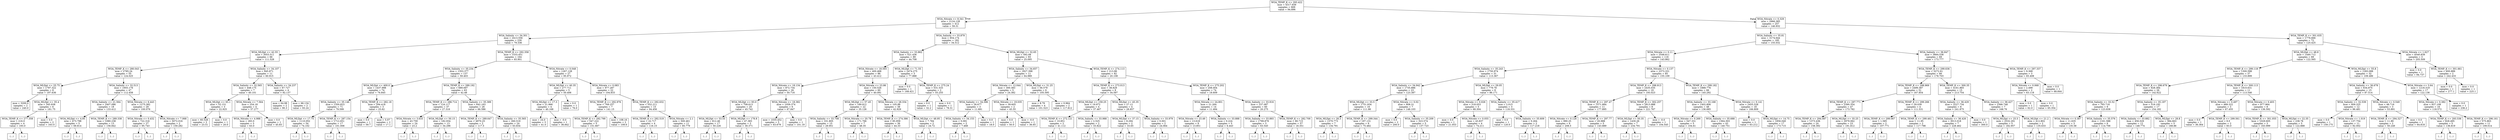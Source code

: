 digraph Tree {
node [shape=box] ;
0 [label="WOA_TEMP_K <= 293.422\nmse = 4317.939\nsamples = 669\nvalue = 94.896"] ;
1 [label="WOA_Nitrate <= 8.341\nmse = 2124.128\nsamples = 412\nvalue = 59.31"] ;
0 -> 1 [labeldistance=2.5, labelangle=45, headlabel="True"] ;
2 [label="WOA_Salinity <= 34.301\nmse = 2413.556\nsamples = 230\nvalue = 79.336"] ;
1 -> 2 ;
3 [label="WOA_MLDpt <= 42.55\nmse = 3053.511\nsamples = 66\nvalue = 111.528"] ;
2 -> 3 ;
4 [label="WOA_TEMP_K <= 280.043\nmse = 2785.24\nsamples = 55\nvalue = 124.025"] ;
3 -> 4 ;
5 [label="WOA_MLDpt <= 25.75\nmse = 1797.322\nsamples = 8\nvalue = 197.636"] ;
4 -> 5 ;
6 [label="mse = 3200.0\nsamples = 2\nvalue = 240.0"] ;
5 -> 6 ;
7 [label="WOA_MLDpt <= 35.4\nmse = 345.938\nsamples = 6\nvalue = 181.75"] ;
5 -> 7 ;
8 [label="WOA_TEMP_K <= 277.358\nmse = 216.0\nsamples = 4\nvalue = 193.0"] ;
7 -> 8 ;
9 [label="(...)"] ;
8 -> 9 ;
10 [label="(...)"] ;
8 -> 10 ;
15 [label="mse = 0.0\nsamples = 2\nvalue = 163.0"] ;
7 -> 15 ;
16 [label="WOA_Salinity <= 32.513\nmse = 1955.179\nsamples = 47\nvalue = 112.458"] ;
4 -> 16 ;
17 [label="WOA_Salinity <= 21.564\nmse = 2407.086\nsamples = 18\nvalue = 133.412"] ;
16 -> 17 ;
18 [label="WOA_MLDpt <= 4.95\nmse = 473.798\nsamples = 5\nvalue = 69.814"] ;
17 -> 18 ;
19 [label="(...)"] ;
18 -> 19 ;
20 [label="(...)"] ;
18 -> 20 ;
25 [label="WOA_TEMP_K <= 289.338\nmse = 1080.238\nsamples = 13\nvalue = 156.842"] ;
17 -> 25 ;
26 [label="(...)"] ;
25 -> 26 ;
27 [label="(...)"] ;
25 -> 27 ;
46 [label="WOA_Nitrate <= 6.443\nmse = 1275.382\nsamples = 29\nvalue = 100.076"] ;
16 -> 46 ;
47 [label="WOA_Nitrate <= 0.432\nmse = 722.316\nsamples = 27\nvalue = 95.743"] ;
46 -> 47 ;
48 [label="(...)"] ;
47 -> 48 ;
51 [label="(...)"] ;
47 -> 51 ;
96 [label="WOA_Nitrate <= 7.068\nmse = 5072.016\nsamples = 2\nvalue = 159.282"] ;
46 -> 96 ;
97 [label="(...)"] ;
96 -> 97 ;
98 [label="(...)"] ;
96 -> 98 ;
99 [label="WOA_Salinity <= 34.107\nmse = 945.871\nsamples = 11\nvalue = 60.915"] ;
3 -> 99 ;
100 [label="WOA_Salinity <= 32.565\nmse = 448.175\nsamples = 7\nvalue = 40.101"] ;
99 -> 100 ;
101 [label="WOA_MLDpt <= 93.1\nmse = 52.151\nsamples = 3\nvalue = 22.925"] ;
100 -> 101 ;
102 [label="mse = 60.528\nsamples = 2\nvalue = 23.51"] ;
101 -> 102 ;
103 [label="mse = 0.0\nsamples = 1\nvalue = 20.0"] ;
101 -> 103 ;
104 [label="WOA_Nitrate <= 7.564\nmse = 254.18\nsamples = 4\nvalue = 57.277"] ;
100 -> 104 ;
105 [label="WOA_Nitrate <= 4.988\nmse = 283.0\nsamples = 3\nvalue = 63.0"] ;
104 -> 105 ;
106 [label="(...)"] ;
105 -> 106 ;
107 [label="(...)"] ;
105 -> 107 ;
108 [label="mse = 0.0\nsamples = 1\nvalue = 45.83"] ;
104 -> 108 ;
109 [label="WOA_Salinity <= 34.237\nmse = 67.727\nsamples = 4\nvalue = 92.137"] ;
99 -> 109 ;
110 [label="mse = 64.98\nsamples = 2\nvalue = 90.3"] ;
109 -> 110 ;
111 [label="mse = 66.134\nsamples = 2\nvalue = 93.24"] ;
109 -> 111 ;
112 [label="WOA_TEMP_K <= 292.358\nmse = 1533.451\nsamples = 164\nvalue = 65.901"] ;
2 -> 112 ;
113 [label="WOA_Salinity <= 35.234\nmse = 1353.377\nsamples = 137\nvalue = 59.403"] ;
112 -> 113 ;
114 [label="WOA_MLDpt <= 400.0\nmse = 1437.998\nsamples = 74\nvalue = 76.845"] ;
113 -> 114 ;
115 [label="WOA_Salinity <= 35.146\nmse = 1350.823\nsamples = 71\nvalue = 79.599"] ;
114 -> 115 ;
116 [label="WOA_MLDpt <= 17.75\nmse = 1110.052\nsamples = 54\nvalue = 74.102"] ;
115 -> 116 ;
117 [label="(...)"] ;
116 -> 117 ;
138 [label="(...)"] ;
116 -> 138 ;
217 [label="WOA_TEMP_K <= 287.154\nmse = 1712.651\nsamples = 17\nvalue = 101.006"] ;
115 -> 217 ;
218 [label="(...)"] ;
217 -> 218 ;
229 [label="(...)"] ;
217 -> 229 ;
230 [label="WOA_TEMP_K <= 282.18\nmse = 294.418\nsamples = 3\nvalue = 25.62"] ;
114 -> 230 ;
231 [label="mse = 0.0\nsamples = 1\nvalue = 59.7"] ;
230 -> 231 ;
232 [label="mse = 5.07\nsamples = 2\nvalue = 17.1"] ;
230 -> 232 ;
233 [label="WOA_TEMP_K <= 289.192\nmse = 689.697\nsamples = 63\nvalue = 42.48"] ;
113 -> 233 ;
234 [label="WOA_TEMP_K <= 286.714\nmse = 124.117\nsamples = 37\nvalue = 27.316"] ;
233 -> 234 ;
235 [label="WOA_Nitrate <= 3.633\nmse = 43.759\nsamples = 24\nvalue = 23.2"] ;
234 -> 235 ;
236 [label="(...)"] ;
235 -> 236 ;
245 [label="(...)"] ;
235 -> 245 ;
256 [label="WOA_MLDpt <= 50.15\nmse = 182.934\nsamples = 13\nvalue = 34.296"] ;
234 -> 256 ;
257 [label="(...)"] ;
256 -> 257 ;
264 [label="(...)"] ;
256 -> 264 ;
273 [label="WOA_Salinity <= 35.389\nmse = 642.163\nsamples = 26\nvalue = 66.586"] ;
233 -> 273 ;
274 [label="WOA_TEMP_K <= 289.647\nmse = 4970.25\nsamples = 2\nvalue = 117.5"] ;
273 -> 274 ;
275 [label="(...)"] ;
274 -> 275 ;
276 [label="(...)"] ;
274 -> 276 ;
277 [label="WOA_Salinity <= 35.565\nmse = 260.519\nsamples = 24\nvalue = 63.834"] ;
273 -> 277 ;
278 [label="(...)"] ;
277 -> 278 ;
291 [label="(...)"] ;
277 -> 291 ;
314 [label="WOA_Nitrate <= 0.048\nmse = 1267.128\nsamples = 27\nvalue = 95.972"] ;
112 -> 314 ;
315 [label="WOA_MLDpt <= 40.35\nmse = 277.711\nsamples = 5\nvalue = 50.406"] ;
314 -> 315 ;
316 [label="WOA_MLDpt <= 17.3\nmse = 21.966\nsamples = 4\nvalue = 40.168"] ;
315 -> 316 ;
317 [label="mse = 24.0\nsamples = 3\nvalue = 41.0"] ;
316 -> 317 ;
318 [label="mse = -0.0\nsamples = 1\nvalue = 36.842"] ;
316 -> 318 ;
319 [label="mse = 0.0\nsamples = 1\nvalue = 76.0"] ;
315 -> 319 ;
320 [label="WOA_Nitrate <= 0.083\nmse = 977.287\nsamples = 22\nvalue = 104.833"] ;
314 -> 320 ;
321 [label="WOA_TEMP_K <= 292.976\nmse = 769.257\nsamples = 7\nvalue = 141.15"] ;
320 -> 321 ;
322 [label="WOA_TEMP_K <= 292.799\nmse = 547.222\nsamples = 5\nvalue = 151.667"] ;
321 -> 322 ;
323 [label="(...)"] ;
322 -> 323 ;
324 [label="(...)"] ;
322 -> 324 ;
325 [label="mse = 108.16\nsamples = 2\nvalue = 109.6"] ;
321 -> 325 ;
326 [label="WOA_TEMP_K <= 292.632\nmse = 552.211\nsamples = 15\nvalue = 94.456"] ;
320 -> 326 ;
327 [label="WOA_TEMP_K <= 292.519\nmse = 22.717\nsamples = 4\nvalue = 116.15"] ;
326 -> 327 ;
328 [label="(...)"] ;
327 -> 328 ;
331 [label="(...)"] ;
327 -> 331 ;
332 [label="WOA_Nitrate <= 2.1\nmse = 500.461\nsamples = 11\nvalue = 85.779"] ;
326 -> 332 ;
333 [label="(...)"] ;
332 -> 333 ;
348 [label="(...)"] ;
332 -> 348 ;
349 [label="WOA_Salinity <= 33.879\nmse = 654.174\nsamples = 182\nvalue = 34.512"] ;
1 -> 349 ;
350 [label="WOA_Salinity <= 33.862\nmse = 521.436\nsamples = 89\nvalue = 44.708"] ;
349 -> 350 ;
351 [label="WOA_Nitrate <= 18.593\nmse = 400.468\nsamples = 86\nvalue = 43.412"] ;
350 -> 351 ;
352 [label="WOA_Nitrate <= 18.134\nmse = 872.734\nsamples = 26\nvalue = 50.716"] ;
351 -> 352 ;
353 [label="WOA_MLDpt <= 93.0\nmse = 708.613\nsamples = 20\nvalue = 45.742"] ;
352 -> 353 ;
354 [label="WOA_MLDpt <= 53.55\nmse = 812.46\nsamples = 17\nvalue = 50.226"] ;
353 -> 354 ;
355 [label="(...)"] ;
354 -> 355 ;
362 [label="(...)"] ;
354 -> 362 ;
365 [label="WOA_MLDpt <= 178.8\nmse = 47.383\nsamples = 3\nvalue = 30.371"] ;
353 -> 365 ;
366 [label="(...)"] ;
365 -> 366 ;
369 [label="(...)"] ;
365 -> 369 ;
370 [label="WOA_Nitrate <= 18.382\nmse = 1059.374\nsamples = 6\nvalue = 67.847"] ;
352 -> 370 ;
371 [label="mse = 1035.452\nsamples = 5\nvalue = 63.679"] ;
370 -> 371 ;
372 [label="mse = 0.0\nsamples = 1\nvalue = 101.19"] ;
370 -> 372 ;
373 [label="WOA_Nitrate <= 23.86\nmse = 150.526\nsamples = 60\nvalue = 40.091"] ;
351 -> 373 ;
374 [label="WOA_MLDpt <= 57.45\nmse = 189.912\nsamples = 22\nvalue = 35.126"] ;
373 -> 374 ;
375 [label="WOA_Salinity <= 33.708\nmse = 101.805\nsamples = 15\nvalue = 29.951"] ;
374 -> 375 ;
376 [label="(...)"] ;
375 -> 376 ;
387 [label="(...)"] ;
375 -> 387 ;
394 [label="WOA_Nitrate <= 20.78\nmse = 171.766\nsamples = 7\nvalue = 48.35"] ;
374 -> 394 ;
395 [label="(...)"] ;
394 -> 395 ;
400 [label="(...)"] ;
394 -> 400 ;
403 [label="WOA_Nitrate <= 28.334\nmse = 105.88\nsamples = 38\nvalue = 42.929"] ;
373 -> 403 ;
404 [label="WOA_TEMP_K <= 274.386\nmse = 85.959\nsamples = 36\nvalue = 44.33"] ;
403 -> 404 ;
405 [label="(...)"] ;
404 -> 405 ;
452 [label="(...)"] ;
404 -> 452 ;
459 [label="WOA_MLDpt <= 48.95\nmse = 7.784\nsamples = 2\nvalue = 24.72"] ;
403 -> 459 ;
460 [label="(...)"] ;
459 -> 460 ;
461 [label="(...)"] ;
459 -> 461 ;
462 [label="WOA_MLDpt <= 71.55\nmse = 2474.275\nsamples = 3\nvalue = 77.888"] ;
350 -> 462 ;
463 [label="mse = 0.0\nsamples = 1\nvalue = 168.421"] ;
462 -> 463 ;
464 [label="WOA_TEMP_K <= 275.24\nmse = 531.533\nsamples = 2\nvalue = 55.255"] ;
462 -> 464 ;
465 [label="mse = 0.0\nsamples = 1\nvalue = 32.2"] ;
464 -> 465 ;
466 [label="mse = 0.0\nsamples = 1\nvalue = 78.31"] ;
464 -> 466 ;
467 [label="WOA_MLDpt <= 32.65\nmse = 592.08\nsamples = 93\nvalue = 25.095"] ;
349 -> 467 ;
468 [label="WOA_Salinity <= 34.657\nmse = 1827.398\nsamples = 11\nvalue = 64.989"] ;
467 -> 468 ;
469 [label="WOA_Nitrate <= 12.044\nmse = 300.383\nsamples = 5\nvalue = 24.382"] ;
468 -> 469 ;
470 [label="WOA_Salinity <= 34.396\nmse = 26.677\nsamples = 3\nvalue = 11.681"] ;
469 -> 470 ;
471 [label="WOA_Salinity <= 34.153\nmse = 0.091\nsamples = 2\nvalue = 7.468"] ;
470 -> 471 ;
472 [label="(...)"] ;
471 -> 472 ;
473 [label="(...)"] ;
471 -> 473 ;
474 [label="mse = 0.0\nsamples = 1\nvalue = 18.0"] ;
470 -> 474 ;
475 [label="WOA_Nitrate <= 19.035\nmse = 39.605\nsamples = 2\nvalue = 45.55"] ;
469 -> 475 ;
476 [label="mse = 0.0\nsamples = 1\nvalue = 50.0"] ;
475 -> 476 ;
477 [label="mse = -0.0\nsamples = 1\nvalue = 36.65"] ;
475 -> 477 ;
478 [label="WOA_MLDpt <= 31.25\nmse = 56.579\nsamples = 6\nvalue = 105.595"] ;
468 -> 478 ;
479 [label="mse = 8.79\nsamples = 4\nvalue = 101.523"] ;
478 -> 479 ;
480 [label="mse = 0.964\nsamples = 2\nvalue = 117.812"] ;
478 -> 480 ;
481 [label="WOA_TEMP_K <= 274.113\nmse = 213.86\nsamples = 82\nvalue = 20.108"] ;
467 -> 481 ;
482 [label="WOA_TEMP_K <= 273.013\nmse = 38.829\nsamples = 8\nvalue = 34.597"] ;
481 -> 482 ;
483 [label="WOA_MLDpt <= 159.25\nmse = 19.972\nsamples = 4\nvalue = 37.467"] ;
482 -> 483 ;
484 [label="WOA_TEMP_K <= 272.121\nmse = 10.851\nsamples = 2\nvalue = 41.112"] ;
483 -> 484 ;
485 [label="(...)"] ;
484 -> 485 ;
486 [label="(...)"] ;
484 -> 486 ;
487 [label="WOA_Salinity <= 33.988\nmse = 2.525\nsamples = 2\nvalue = 33.822"] ;
483 -> 487 ;
488 [label="(...)"] ;
487 -> 488 ;
489 [label="(...)"] ;
487 -> 489 ;
490 [label="WOA_MLDpt <= 45.35\nmse = 27.12\nsamples = 4\nvalue = 28.857"] ;
482 -> 490 ;
491 [label="WOA_MLDpt <= 37.15\nmse = 8.294\nsamples = 2\nvalue = 33.65"] ;
490 -> 491 ;
492 [label="(...)"] ;
491 -> 492 ;
493 [label="(...)"] ;
491 -> 493 ;
494 [label="WOA_Salinity <= 33.979\nmse = 0.001\nsamples = 2\nvalue = 24.064"] ;
490 -> 494 ;
495 [label="(...)"] ;
494 -> 495 ;
496 [label="(...)"] ;
494 -> 496 ;
497 [label="WOA_TEMP_K <= 275.202\nmse = 208.004\nsamples = 74\nvalue = 18.609"] ;
481 -> 497 ;
498 [label="WOA_Nitrate <= 24.801\nmse = 21.264\nsamples = 14\nvalue = 11.494"] ;
497 -> 498 ;
499 [label="WOA_Nitrate <= 23.49\nmse = 13.618\nsamples = 9\nvalue = 13.851"] ;
498 -> 499 ;
500 [label="(...)"] ;
499 -> 500 ;
503 [label="(...)"] ;
499 -> 503 ;
514 [label="WOA_Salinity <= 33.888\nmse = 0.224\nsamples = 5\nvalue = 6.443"] ;
498 -> 514 ;
515 [label="(...)"] ;
514 -> 515 ;
516 [label="(...)"] ;
514 -> 516 ;
519 [label="WOA_Salinity <= 33.916\nmse = 237.087\nsamples = 60\nvalue = 20.275"] ;
497 -> 519 ;
520 [label="WOA_Salinity <= 33.893\nmse = 1799.879\nsamples = 3\nvalue = 63.545"] ;
519 -> 520 ;
521 [label="(...)"] ;
520 -> 521 ;
524 [label="(...)"] ;
520 -> 524 ;
525 [label="WOA_TEMP_K <= 282.709\nmse = 80.715\nsamples = 57\nvalue = 18.351"] ;
519 -> 525 ;
526 [label="(...)"] ;
525 -> 526 ;
567 [label="(...)"] ;
525 -> 567 ;
588 [label="WOA_Nitrate <= 0.329\nmse = 2966.385\nsamples = 257\nvalue = 146.932"] ;
0 -> 588 [labeldistance=2.5, labelangle=-45, headlabel="False"] ;
589 [label="WOA_Salinity <= 35.81\nmse = 3174.644\nsamples = 185\nvalue = 155.032"] ;
588 -> 589 ;
590 [label="WOA_Nitrate <= 0.11\nmse = 2548.611\nsamples = 116\nvalue = 143.862"] ;
589 -> 590 ;
591 [label="WOA_Salinity <= 35.243\nmse = 1750.974\nsamples = 31\nvalue = 113.367"] ;
590 -> 591 ;
592 [label="WOA_Salinity <= 34.942\nmse = 1735.886\nsamples = 23\nvalue = 123.387"] ;
591 -> 592 ;
593 [label="WOA_MLDpt <= 33.5\nmse = 1751.934\nsamples = 16\nvalue = 111.98"] ;
592 -> 593 ;
594 [label="WOA_MLDpt <= 28.3\nmse = 1370.773\nsamples = 7\nvalue = 134.791"] ;
593 -> 594 ;
595 [label="(...)"] ;
594 -> 595 ;
606 [label="(...)"] ;
594 -> 606 ;
607 [label="WOA_TEMP_K <= 299.344\nmse = 197.131\nsamples = 9\nvalue = 75.482"] ;
593 -> 607 ;
608 [label="(...)"] ;
607 -> 608 ;
613 [label="(...)"] ;
607 -> 613 ;
622 [label="WOA_Nitrate <= 0.02\nmse = 808.31\nsamples = 7\nvalue = 148.103"] ;
592 -> 622 ;
623 [label="mse = 0.0\nsamples = 2\nvalue = 200.0"] ;
622 -> 623 ;
624 [label="WOA_Salinity <= 35.209\nmse = 323.574\nsamples = 5\nvalue = 137.723"] ;
622 -> 624 ;
625 [label="(...)"] ;
624 -> 625 ;
632 [label="(...)"] ;
624 -> 632 ;
633 [label="WOA_MLDpt <= 29.05\nmse = 779.78\nsamples = 8\nvalue = 86.171"] ;
591 -> 633 ;
634 [label="WOA_Nitrate <= 0.026\nmse = 318.053\nsamples = 5\nvalue = 68.304"] ;
633 -> 634 ;
635 [label="mse = 0.0\nsamples = 1\nvalue = 21.053"] ;
634 -> 635 ;
636 [label="WOA_Nitrate <= 0.055\nmse = 43.837\nsamples = 4\nvalue = 74.211"] ;
634 -> 636 ;
637 [label="(...)"] ;
636 -> 637 ;
642 [label="(...)"] ;
636 -> 642 ;
643 [label="WOA_Salinity <= 35.417\nmse = 2.015\nsamples = 3\nvalue = 118.331"] ;
633 -> 643 ;
644 [label="mse = 0.0\nsamples = 1\nvalue = 120.0"] ;
643 -> 644 ;
645 [label="WOA_Salinity <= 35.609\nmse = 0.264\nsamples = 2\nvalue = 117.218"] ;
643 -> 645 ;
646 [label="(...)"] ;
645 -> 646 ;
647 [label="(...)"] ;
645 -> 647 ;
648 [label="WOA_Nitrate <= 0.137\nmse = 2373.331\nsamples = 85\nvalue = 155.109"] ;
590 -> 648 ;
649 [label="WOA_TEMP_K <= 298.913\nmse = 2435.035\nsamples = 19\nvalue = 193.023"] ;
648 -> 649 ;
650 [label="WOA_TEMP_K <= 297.47\nmse = 1571.884\nsamples = 11\nvalue = 177.895"] ;
649 -> 650 ;
651 [label="WOA_Nitrate <= 0.126\nmse = 990.25\nsamples = 6\nvalue = 208.5"] ;
650 -> 651 ;
652 [label="(...)"] ;
651 -> 652 ;
655 [label="(...)"] ;
651 -> 655 ;
656 [label="WOA_TEMP_K <= 297.77\nmse = 20.988\nsamples = 5\nvalue = 143.889"] ;
650 -> 656 ;
657 [label="(...)"] ;
656 -> 657 ;
658 [label="(...)"] ;
656 -> 658 ;
661 [label="WOA_TEMP_K <= 302.257\nmse = 2813.988\nsamples = 8\nvalue = 221.767"] ;
649 -> 661 ;
662 [label="WOA_MLDpt <= 50.35\nmse = 1430.26\nsamples = 7\nvalue = 234.791"] ;
661 -> 662 ;
663 [label="(...)"] ;
662 -> 663 ;
664 [label="(...)"] ;
662 -> 664 ;
665 [label="mse = -0.0\nsamples = 1\nvalue = 104.545"] ;
661 -> 665 ;
666 [label="WOA_TEMP_K <= 299.182\nmse = 1888.776\nsamples = 66\nvalue = 145.292"] ;
648 -> 666 ;
667 [label="WOA_Salinity <= 33.168\nmse = 1402.806\nsamples = 48\nvalue = 136.685"] ;
666 -> 667 ;
668 [label="WOA_Nitrate <= 0.269\nmse = 547.331\nsamples = 5\nvalue = 104.61"] ;
667 -> 668 ;
669 [label="(...)"] ;
668 -> 669 ;
674 [label="(...)"] ;
668 -> 674 ;
677 [label="WOA_Salinity <= 35.688\nmse = 1364.303\nsamples = 43\nvalue = 140.751"] ;
667 -> 677 ;
678 [label="(...)"] ;
677 -> 678 ;
733 [label="(...)"] ;
677 -> 733 ;
734 [label="WOA_Nitrate <= 0.141\nmse = 2455.528\nsamples = 18\nvalue = 166.809"] ;
666 -> 734 ;
735 [label="mse = 0.0\nsamples = 1\nvalue = 63.212"] ;
734 -> 735 ;
736 [label="WOA_MLDpt <= 14.75\nmse = 1856.049\nsamples = 17\nvalue = 173.715"] ;
734 -> 736 ;
737 [label="(...)"] ;
736 -> 737 ;
738 [label="(...)"] ;
736 -> 738 ;
767 [label="WOA_Salinity <= 36.847\nmse = 3664.538\nsamples = 69\nvalue = 173.777"] ;
589 -> 767 ;
768 [label="WOA_TEMP_K <= 299.636\nmse = 3272.61\nsamples = 66\nvalue = 178.703"] ;
767 -> 768 ;
769 [label="WOA_TEMP_K <= 298.969\nmse = 2499.387\nsamples = 51\nvalue = 167.854"] ;
768 -> 769 ;
770 [label="WOA_TEMP_K <= 297.771\nmse = 2390.354\nsamples = 47\nvalue = 173.782"] ;
769 -> 770 ;
771 [label="WOA_TEMP_K <= 294.087\nmse = 1373.436\nsamples = 24\nvalue = 158.392"] ;
770 -> 771 ;
772 [label="(...)"] ;
771 -> 772 ;
775 [label="(...)"] ;
771 -> 775 ;
806 [label="WOA_MLDpt <= 35.25\nmse = 2979.062\nsamples = 23\nvalue = 191.812"] ;
770 -> 806 ;
807 [label="(...)"] ;
806 -> 807 ;
822 [label="(...)"] ;
806 -> 822 ;
829 [label="WOA_TEMP_K <= 299.266\nmse = 29.039\nsamples = 4\nvalue = 111.531"] ;
769 -> 829 ;
830 [label="WOA_TEMP_K <= 299.067\nmse = 1.585\nsamples = 2\nvalue = 107.771"] ;
829 -> 830 ;
831 [label="(...)"] ;
830 -> 831 ;
832 [label="(...)"] ;
830 -> 832 ;
833 [label="WOA_TEMP_K <= 299.461\nmse = 11.95\nsamples = 2\nvalue = 117.798"] ;
829 -> 833 ;
834 [label="(...)"] ;
833 -> 834 ;
835 [label="(...)"] ;
833 -> 835 ;
836 [label="WOA_TEMP_K <= 300.35\nmse = 4161.865\nsamples = 15\nvalue = 213.754"] ;
768 -> 836 ;
837 [label="WOA_Salinity <= 36.429\nmse = 3227.734\nsamples = 8\nvalue = 241.875"] ;
836 -> 837 ;
838 [label="WOA_Salinity <= 36.426\nmse = 3013.018\nsamples = 7\nvalue = 228.462"] ;
837 -> 838 ;
839 [label="(...)"] ;
838 -> 839 ;
844 [label="(...)"] ;
838 -> 844 ;
845 [label="mse = 0.0\nsamples = 1\nvalue = 300.0"] ;
837 -> 845 ;
846 [label="WOA_Salinity <= 36.427\nmse = 2366.748\nsamples = 7\nvalue = 168.76"] ;
836 -> 846 ;
847 [label="WOA_MLDpt <= 25.5\nmse = 2532.291\nsamples = 5\nvalue = 182.957"] ;
846 -> 847 ;
848 [label="(...)"] ;
847 -> 848 ;
851 [label="(...)"] ;
847 -> 851 ;
852 [label="WOA_MLDpt <= 21.2\nmse = 412.802\nsamples = 2\nvalue = 135.633"] ;
846 -> 852 ;
853 [label="(...)"] ;
852 -> 853 ;
854 [label="(...)"] ;
852 -> 854 ;
855 [label="WOA_TEMP_K <= 297.337\nmse = 9.368\nsamples = 3\nvalue = 65.408"] ;
767 -> 855 ;
856 [label="WOA_Nitrate <= 0.068\nmse = 2.499\nsamples = 2\nvalue = 63.118"] ;
855 -> 856 ;
857 [label="mse = 0.0\nsamples = 1\nvalue = 62.0"] ;
856 -> 857 ;
858 [label="mse = 0.0\nsamples = 1\nvalue = 65.354"] ;
856 -> 858 ;
859 [label="mse = 0.0\nsamples = 1\nvalue = 68.844"] ;
855 -> 859 ;
860 [label="WOA_TEMP_K <= 301.635\nmse = 1776.666\nsamples = 72\nvalue = 125.425"] ;
588 -> 860 ;
861 [label="WOA_MLDpt <= 48.8\nmse = 1440.712\nsamples = 69\nvalue = 122.565"] ;
860 -> 861 ;
862 [label="WOA_TEMP_K <= 299.118\nmse = 1300.598\nsamples = 37\nvalue = 133.899"] ;
861 -> 862 ;
863 [label="WOA_TEMP_K <= 296.679\nmse = 828.384\nsamples = 26\nvalue = 142.622"] ;
862 -> 863 ;
864 [label="WOA_Salinity <= 33.52\nmse = 765.716\nsamples = 9\nvalue = 123.838"] ;
863 -> 864 ;
865 [label="WOA_Nitrate <= 0.387\nmse = 11.635\nsamples = 3\nvalue = 135.58"] ;
864 -> 865 ;
866 [label="(...)"] ;
865 -> 866 ;
867 [label="(...)"] ;
865 -> 867 ;
868 [label="WOA_Salinity <= 35.576\nmse = 1161.588\nsamples = 6\nvalue = 114.706"] ;
864 -> 868 ;
869 [label="(...)"] ;
868 -> 869 ;
874 [label="(...)"] ;
868 -> 874 ;
875 [label="WOA_Salinity <= 35.197\nmse = 516.192\nsamples = 17\nvalue = 154.182"] ;
863 -> 875 ;
876 [label="WOA_Salinity <= 33.882\nmse = 456.029\nsamples = 12\nvalue = 148.774"] ;
875 -> 876 ;
877 [label="(...)"] ;
876 -> 877 ;
888 [label="(...)"] ;
876 -> 888 ;
893 [label="WOA_MLDpt <= 28.8\nmse = 384.663\nsamples = 5\nvalue = 168.86"] ;
875 -> 893 ;
894 [label="(...)"] ;
893 -> 894 ;
899 [label="(...)"] ;
893 -> 899 ;
900 [label="WOA_TEMP_K <= 300.113\nmse = 1810.631\nsamples = 11\nvalue = 113.546"] ;
862 -> 900 ;
901 [label="WOA_Nitrate <= 0.497\nmse = 489.322\nsamples = 3\nvalue = 67.455"] ;
900 -> 901 ;
902 [label="mse = 0.0\nsamples = 1\nvalue = 36.364"] ;
901 -> 902 ;
903 [label="WOA_TEMP_K <= 299.561\nmse = 9.0\nsamples = 2\nvalue = 83.0"] ;
901 -> 903 ;
904 [label="(...)"] ;
903 -> 904 ;
905 [label="(...)"] ;
903 -> 905 ;
906 [label="WOA_Nitrate <= 0.403\nmse = 877.964\nsamples = 8\nvalue = 136.592"] ;
900 -> 906 ;
907 [label="WOA_TEMP_K <= 301.055\nmse = 1029.605\nsamples = 3\nvalue = 163.999"] ;
906 -> 907 ;
908 [label="(...)"] ;
907 -> 908 ;
911 [label="(...)"] ;
907 -> 911 ;
912 [label="WOA_MLDpt <= 22.35\nmse = 238.78\nsamples = 5\nvalue = 122.888"] ;
906 -> 912 ;
913 [label="(...)"] ;
912 -> 913 ;
916 [label="(...)"] ;
912 -> 916 ;
921 [label="WOA_MLDpt <= 55.8\nmse = 1283.088\nsamples = 32\nvalue = 109.486"] ;
861 -> 921 ;
922 [label="WOA_Salinity <= 36.678\nmse = 634.875\nsamples = 15\nvalue = 87.514"] ;
921 -> 922 ;
923 [label="WOA_Salinity <= 32.539\nmse = 409.325\nsamples = 12\nvalue = 96.481"] ;
922 -> 923 ;
924 [label="mse = 0.0\nsamples = 1\nvalue = 159.175"] ;
923 -> 924 ;
925 [label="WOA_Nitrate <= 1.019\nmse = 137.754\nsamples = 11\nvalue = 92.002"] ;
923 -> 925 ;
926 [label="(...)"] ;
925 -> 926 ;
939 [label="(...)"] ;
925 -> 939 ;
946 [label="WOA_Nitrate <= 0.549\nmse = 48.716\nsamples = 3\nvalue = 53.891"] ;
922 -> 946 ;
947 [label="WOA_TEMP_K <= 294.327\nmse = 11.89\nsamples = 2\nvalue = 50.249"] ;
946 -> 947 ;
948 [label="(...)"] ;
947 -> 948 ;
949 [label="(...)"] ;
947 -> 949 ;
950 [label="mse = 0.0\nsamples = 1\nvalue = 64.818"] ;
946 -> 950 ;
951 [label="WOA_Nitrate <= 3.64\nmse = 1218.319\nsamples = 17\nvalue = 122.136"] ;
921 -> 951 ;
952 [label="WOA_Nitrate <= 0.382\nmse = 837.108\nsamples = 16\nvalue = 118.572"] ;
951 -> 952 ;
953 [label="WOA_TEMP_K <= 293.536\nmse = 828.495\nsamples = 5\nvalue = 136.819"] ;
952 -> 953 ;
954 [label="(...)"] ;
953 -> 954 ;
955 [label="(...)"] ;
953 -> 955 ;
958 [label="WOA_TEMP_K <= 296.161\nmse = 575.863\nsamples = 11\nvalue = 109.014"] ;
952 -> 958 ;
959 [label="(...)"] ;
958 -> 959 ;
962 [label="(...)"] ;
958 -> 962 ;
979 [label="mse = 0.0\nsamples = 1\nvalue = 236.2"] ;
951 -> 979 ;
980 [label="WOA_Nitrate <= 1.627\nmse = 4540.839\nsamples = 3\nvalue = 205.509"] ;
860 -> 980 ;
981 [label="mse = 0.0\nsamples = 1\nvalue = 94.737"] ;
980 -> 981 ;
982 [label="WOA_TEMP_K <= 301.661\nmse = 600.889\nsamples = 2\nvalue = 242.433"] ;
980 -> 982 ;
983 [label="mse = 0.0\nsamples = 1\nvalue = 277.1"] ;
982 -> 983 ;
984 [label="mse = 0.0\nsamples = 1\nvalue = 225.1"] ;
982 -> 984 ;
}
